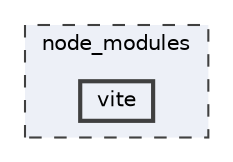 digraph "node_modules/vite"
{
 // LATEX_PDF_SIZE
  bgcolor="transparent";
  edge [fontname=Helvetica,fontsize=10,labelfontname=Helvetica,labelfontsize=10];
  node [fontname=Helvetica,fontsize=10,shape=box,height=0.2,width=0.4];
  compound=true
  subgraph clusterdir_acd06b18086a0dd2ae699b1e0b775be8 {
    graph [ bgcolor="#edf0f7", pencolor="grey25", label="node_modules", fontname=Helvetica,fontsize=10 style="filled,dashed", URL="dir_acd06b18086a0dd2ae699b1e0b775be8.html",tooltip=""]
  dir_1da6287cdf9906646d37bc082a2ddfe9 [label="vite", fillcolor="#edf0f7", color="grey25", style="filled,bold", URL="dir_1da6287cdf9906646d37bc082a2ddfe9.html",tooltip=""];
  }
}
